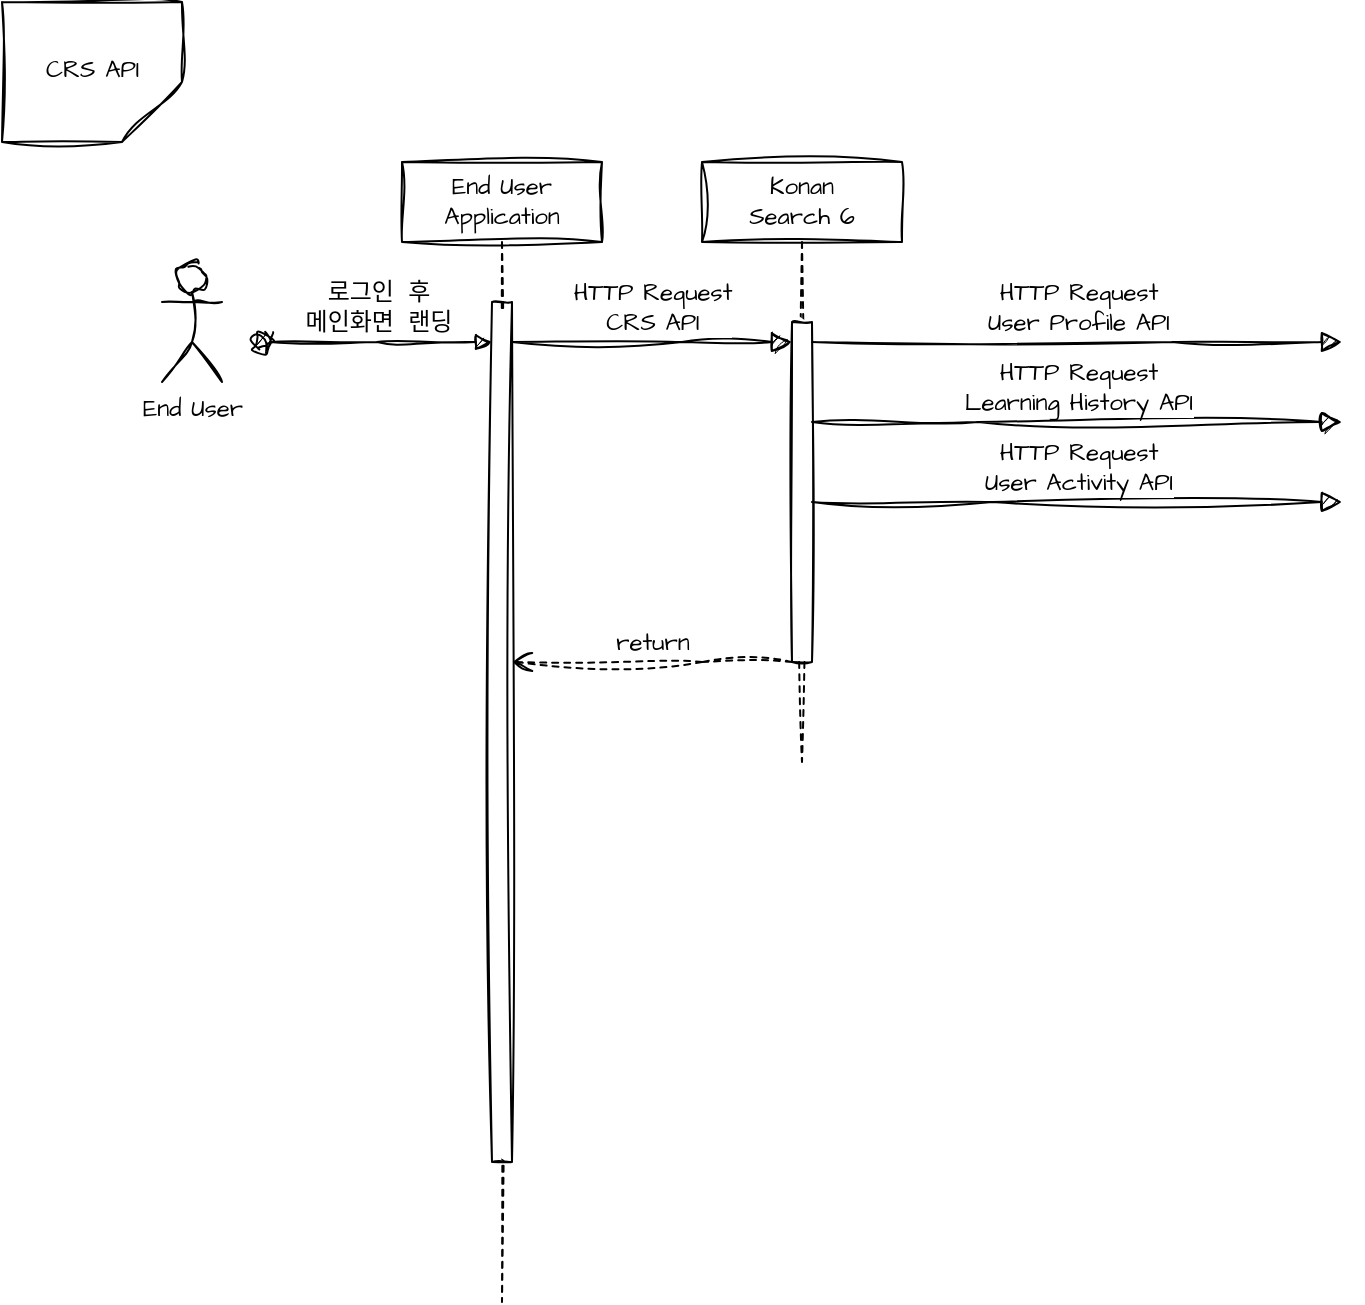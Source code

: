 <mxfile version="24.6.0" type="github">
  <diagram name="Page-1" id="2YBvvXClWsGukQMizWep">
    <mxGraphModel dx="4119" dy="1305" grid="1" gridSize="10" guides="1" tooltips="1" connect="1" arrows="1" fold="1" page="1" pageScale="1" pageWidth="1100" pageHeight="850" math="0" shadow="0">
      <root>
        <mxCell id="0" />
        <mxCell id="1" parent="0" />
        <mxCell id="W0gw1Imxjig5qcPms8Uq-233" value="End User Application" style="shape=umlLifeline;perimeter=lifelinePerimeter;whiteSpace=wrap;html=1;container=0;dropTarget=0;collapsible=0;recursiveResize=0;outlineConnect=0;portConstraint=eastwest;newEdgeStyle={&quot;edgeStyle&quot;:&quot;elbowEdgeStyle&quot;,&quot;elbow&quot;:&quot;vertical&quot;,&quot;curved&quot;:0,&quot;rounded&quot;:0};sketch=1;hachureGap=4;jiggle=2;curveFitting=1;fontFamily=Architects Daughter;fontSource=https%3A%2F%2Ffonts.googleapis.com%2Fcss%3Ffamily%3DArchitects%2BDaughter;" vertex="1" parent="1">
          <mxGeometry x="-3100" y="-770" width="100" height="570" as="geometry" />
        </mxCell>
        <mxCell id="W0gw1Imxjig5qcPms8Uq-234" value="" style="html=1;points=[];perimeter=orthogonalPerimeter;outlineConnect=0;targetShapes=umlLifeline;portConstraint=eastwest;newEdgeStyle={&quot;edgeStyle&quot;:&quot;elbowEdgeStyle&quot;,&quot;elbow&quot;:&quot;vertical&quot;,&quot;curved&quot;:0,&quot;rounded&quot;:0};sketch=1;hachureGap=4;jiggle=2;curveFitting=1;fontFamily=Architects Daughter;fontSource=https%3A%2F%2Ffonts.googleapis.com%2Fcss%3Ffamily%3DArchitects%2BDaughter;" vertex="1" parent="W0gw1Imxjig5qcPms8Uq-233">
          <mxGeometry x="45" y="70" width="10" height="430" as="geometry" />
        </mxCell>
        <mxCell id="W0gw1Imxjig5qcPms8Uq-237" value="Konan&lt;div&gt;Search 6&lt;/div&gt;" style="shape=umlLifeline;perimeter=lifelinePerimeter;whiteSpace=wrap;html=1;container=0;dropTarget=0;collapsible=0;recursiveResize=0;outlineConnect=0;portConstraint=eastwest;newEdgeStyle={&quot;edgeStyle&quot;:&quot;elbowEdgeStyle&quot;,&quot;elbow&quot;:&quot;vertical&quot;,&quot;curved&quot;:0,&quot;rounded&quot;:0};sketch=1;hachureGap=4;jiggle=2;curveFitting=1;fontFamily=Architects Daughter;fontSource=https%3A%2F%2Ffonts.googleapis.com%2Fcss%3Ffamily%3DArchitects%2BDaughter;" vertex="1" parent="1">
          <mxGeometry x="-2950" y="-770" width="100" height="300" as="geometry" />
        </mxCell>
        <mxCell id="W0gw1Imxjig5qcPms8Uq-238" value="" style="html=1;points=[];perimeter=orthogonalPerimeter;outlineConnect=0;targetShapes=umlLifeline;portConstraint=eastwest;newEdgeStyle={&quot;edgeStyle&quot;:&quot;elbowEdgeStyle&quot;,&quot;elbow&quot;:&quot;vertical&quot;,&quot;curved&quot;:0,&quot;rounded&quot;:0};sketch=1;hachureGap=4;jiggle=2;curveFitting=1;fontFamily=Architects Daughter;fontSource=https%3A%2F%2Ffonts.googleapis.com%2Fcss%3Ffamily%3DArchitects%2BDaughter;" vertex="1" parent="W0gw1Imxjig5qcPms8Uq-237">
          <mxGeometry x="45" y="80" width="10" height="170" as="geometry" />
        </mxCell>
        <mxCell id="W0gw1Imxjig5qcPms8Uq-239" value="HTTP Request&lt;div&gt;CRS API&lt;/div&gt;" style="html=1;verticalAlign=bottom;endArrow=block;edgeStyle=elbowEdgeStyle;elbow=vertical;curved=0;rounded=0;sketch=1;hachureGap=4;jiggle=2;curveFitting=1;fontFamily=Architects Daughter;fontSource=https%3A%2F%2Ffonts.googleapis.com%2Fcss%3Ffamily%3DArchitects%2BDaughter;fontSize=12;startSize=8;endSize=8;" edge="1" parent="1" target="W0gw1Imxjig5qcPms8Uq-238">
          <mxGeometry relative="1" as="geometry">
            <mxPoint x="-3045" y="-680" as="sourcePoint" />
            <Array as="points">
              <mxPoint x="-2960" y="-680" />
            </Array>
          </mxGeometry>
        </mxCell>
        <mxCell id="W0gw1Imxjig5qcPms8Uq-240" value="return" style="html=1;verticalAlign=bottom;endArrow=open;dashed=1;endSize=8;edgeStyle=elbowEdgeStyle;elbow=vertical;curved=0;rounded=0;sketch=1;hachureGap=4;jiggle=2;curveFitting=1;fontFamily=Architects Daughter;fontSource=https%3A%2F%2Ffonts.googleapis.com%2Fcss%3Ffamily%3DArchitects%2BDaughter;fontSize=12;" edge="1" parent="1" source="W0gw1Imxjig5qcPms8Uq-238">
          <mxGeometry relative="1" as="geometry">
            <mxPoint x="-3045" y="-520" as="targetPoint" />
            <Array as="points">
              <mxPoint x="-2950" y="-520" />
            </Array>
          </mxGeometry>
        </mxCell>
        <mxCell id="W0gw1Imxjig5qcPms8Uq-243" value="End User" style="shape=umlActor;verticalLabelPosition=bottom;verticalAlign=top;html=1;outlineConnect=0;sketch=1;hachureGap=4;jiggle=2;curveFitting=1;fontFamily=Architects Daughter;fontSource=https%3A%2F%2Ffonts.googleapis.com%2Fcss%3Ffamily%3DArchitects%2BDaughter;" vertex="1" parent="1">
          <mxGeometry x="-3220" y="-720" width="30" height="60" as="geometry" />
        </mxCell>
        <mxCell id="W0gw1Imxjig5qcPms8Uq-248" value="&lt;div&gt;CRS API&lt;/div&gt;" style="shape=card;whiteSpace=wrap;html=1;sketch=1;hachureGap=4;jiggle=2;curveFitting=1;fontFamily=Architects Daughter;fontSource=https%3A%2F%2Ffonts.googleapis.com%2Fcss%3Ffamily%3DArchitects%2BDaughter;rotation=-90;flipH=0;flipV=1;textDirection=vertical-lr;" vertex="1" parent="1">
          <mxGeometry x="-3290" y="-860" width="70" height="90" as="geometry" />
        </mxCell>
        <mxCell id="W0gw1Imxjig5qcPms8Uq-235" value="&lt;font face=&quot;Courier New&quot;&gt;로그인 후&lt;/font&gt;&lt;div&gt;&lt;font face=&quot;Courier New&quot;&gt;메인화면 랜딩&lt;/font&gt;&lt;/div&gt;" style="html=1;verticalAlign=bottom;startArrow=oval;endArrow=block;startSize=8;edgeStyle=elbowEdgeStyle;elbow=vertical;curved=0;rounded=0;sketch=1;hachureGap=4;jiggle=2;curveFitting=1;fontFamily=Architects Daughter;fontSource=https%3A%2F%2Ffonts.googleapis.com%2Fcss%3Ffamily%3DArchitects%2BDaughter;fontSize=12;" edge="1" parent="1">
          <mxGeometry relative="1" as="geometry">
            <mxPoint x="-3170" y="-680" as="sourcePoint" />
            <mxPoint x="-3055" y="-680" as="targetPoint" />
          </mxGeometry>
        </mxCell>
        <mxCell id="W0gw1Imxjig5qcPms8Uq-252" value="HTTP Request&lt;div&gt;User Profile API&lt;/div&gt;" style="html=1;verticalAlign=bottom;endArrow=block;edgeStyle=elbowEdgeStyle;elbow=vertical;curved=0;rounded=0;sketch=1;hachureGap=4;jiggle=2;curveFitting=1;fontFamily=Architects Daughter;fontSource=https%3A%2F%2Ffonts.googleapis.com%2Fcss%3Ffamily%3DArchitects%2BDaughter;fontSize=12;startSize=8;endSize=8;" edge="1" parent="1" source="W0gw1Imxjig5qcPms8Uq-238">
          <mxGeometry relative="1" as="geometry">
            <mxPoint x="-2860" y="-680" as="sourcePoint" />
            <Array as="points">
              <mxPoint x="-2715" y="-680" />
            </Array>
            <mxPoint x="-2630" y="-680" as="targetPoint" />
          </mxGeometry>
        </mxCell>
        <mxCell id="W0gw1Imxjig5qcPms8Uq-254" value="HTTP Request&lt;div&gt;Learning History API&lt;/div&gt;" style="html=1;verticalAlign=bottom;endArrow=block;edgeStyle=elbowEdgeStyle;elbow=vertical;curved=0;rounded=0;sketch=1;hachureGap=4;jiggle=2;curveFitting=1;fontFamily=Architects Daughter;fontSource=https%3A%2F%2Ffonts.googleapis.com%2Fcss%3Ffamily%3DArchitects%2BDaughter;fontSize=12;startSize=8;endSize=8;" edge="1" parent="1" source="W0gw1Imxjig5qcPms8Uq-238">
          <mxGeometry x="0.002" relative="1" as="geometry">
            <mxPoint x="-2890" y="-640" as="sourcePoint" />
            <Array as="points">
              <mxPoint x="-2812" y="-640" />
              <mxPoint x="-2697" y="-630" />
            </Array>
            <mxPoint x="-2630" y="-640" as="targetPoint" />
            <mxPoint as="offset" />
          </mxGeometry>
        </mxCell>
        <mxCell id="W0gw1Imxjig5qcPms8Uq-255" value="HTTP Request&lt;div&gt;User Activity API&lt;/div&gt;" style="html=1;verticalAlign=bottom;endArrow=block;edgeStyle=elbowEdgeStyle;elbow=vertical;curved=0;rounded=0;sketch=1;hachureGap=4;jiggle=2;curveFitting=1;fontFamily=Architects Daughter;fontSource=https%3A%2F%2Ffonts.googleapis.com%2Fcss%3Ffamily%3DArchitects%2BDaughter;fontSize=12;startSize=8;endSize=8;" edge="1" parent="1" source="W0gw1Imxjig5qcPms8Uq-238">
          <mxGeometry x="0.002" relative="1" as="geometry">
            <mxPoint x="-2860" y="-600" as="sourcePoint" />
            <Array as="points">
              <mxPoint x="-2805" y="-600" />
              <mxPoint x="-2690" y="-590" />
            </Array>
            <mxPoint x="-2630" y="-600" as="targetPoint" />
            <mxPoint as="offset" />
          </mxGeometry>
        </mxCell>
      </root>
    </mxGraphModel>
  </diagram>
</mxfile>

